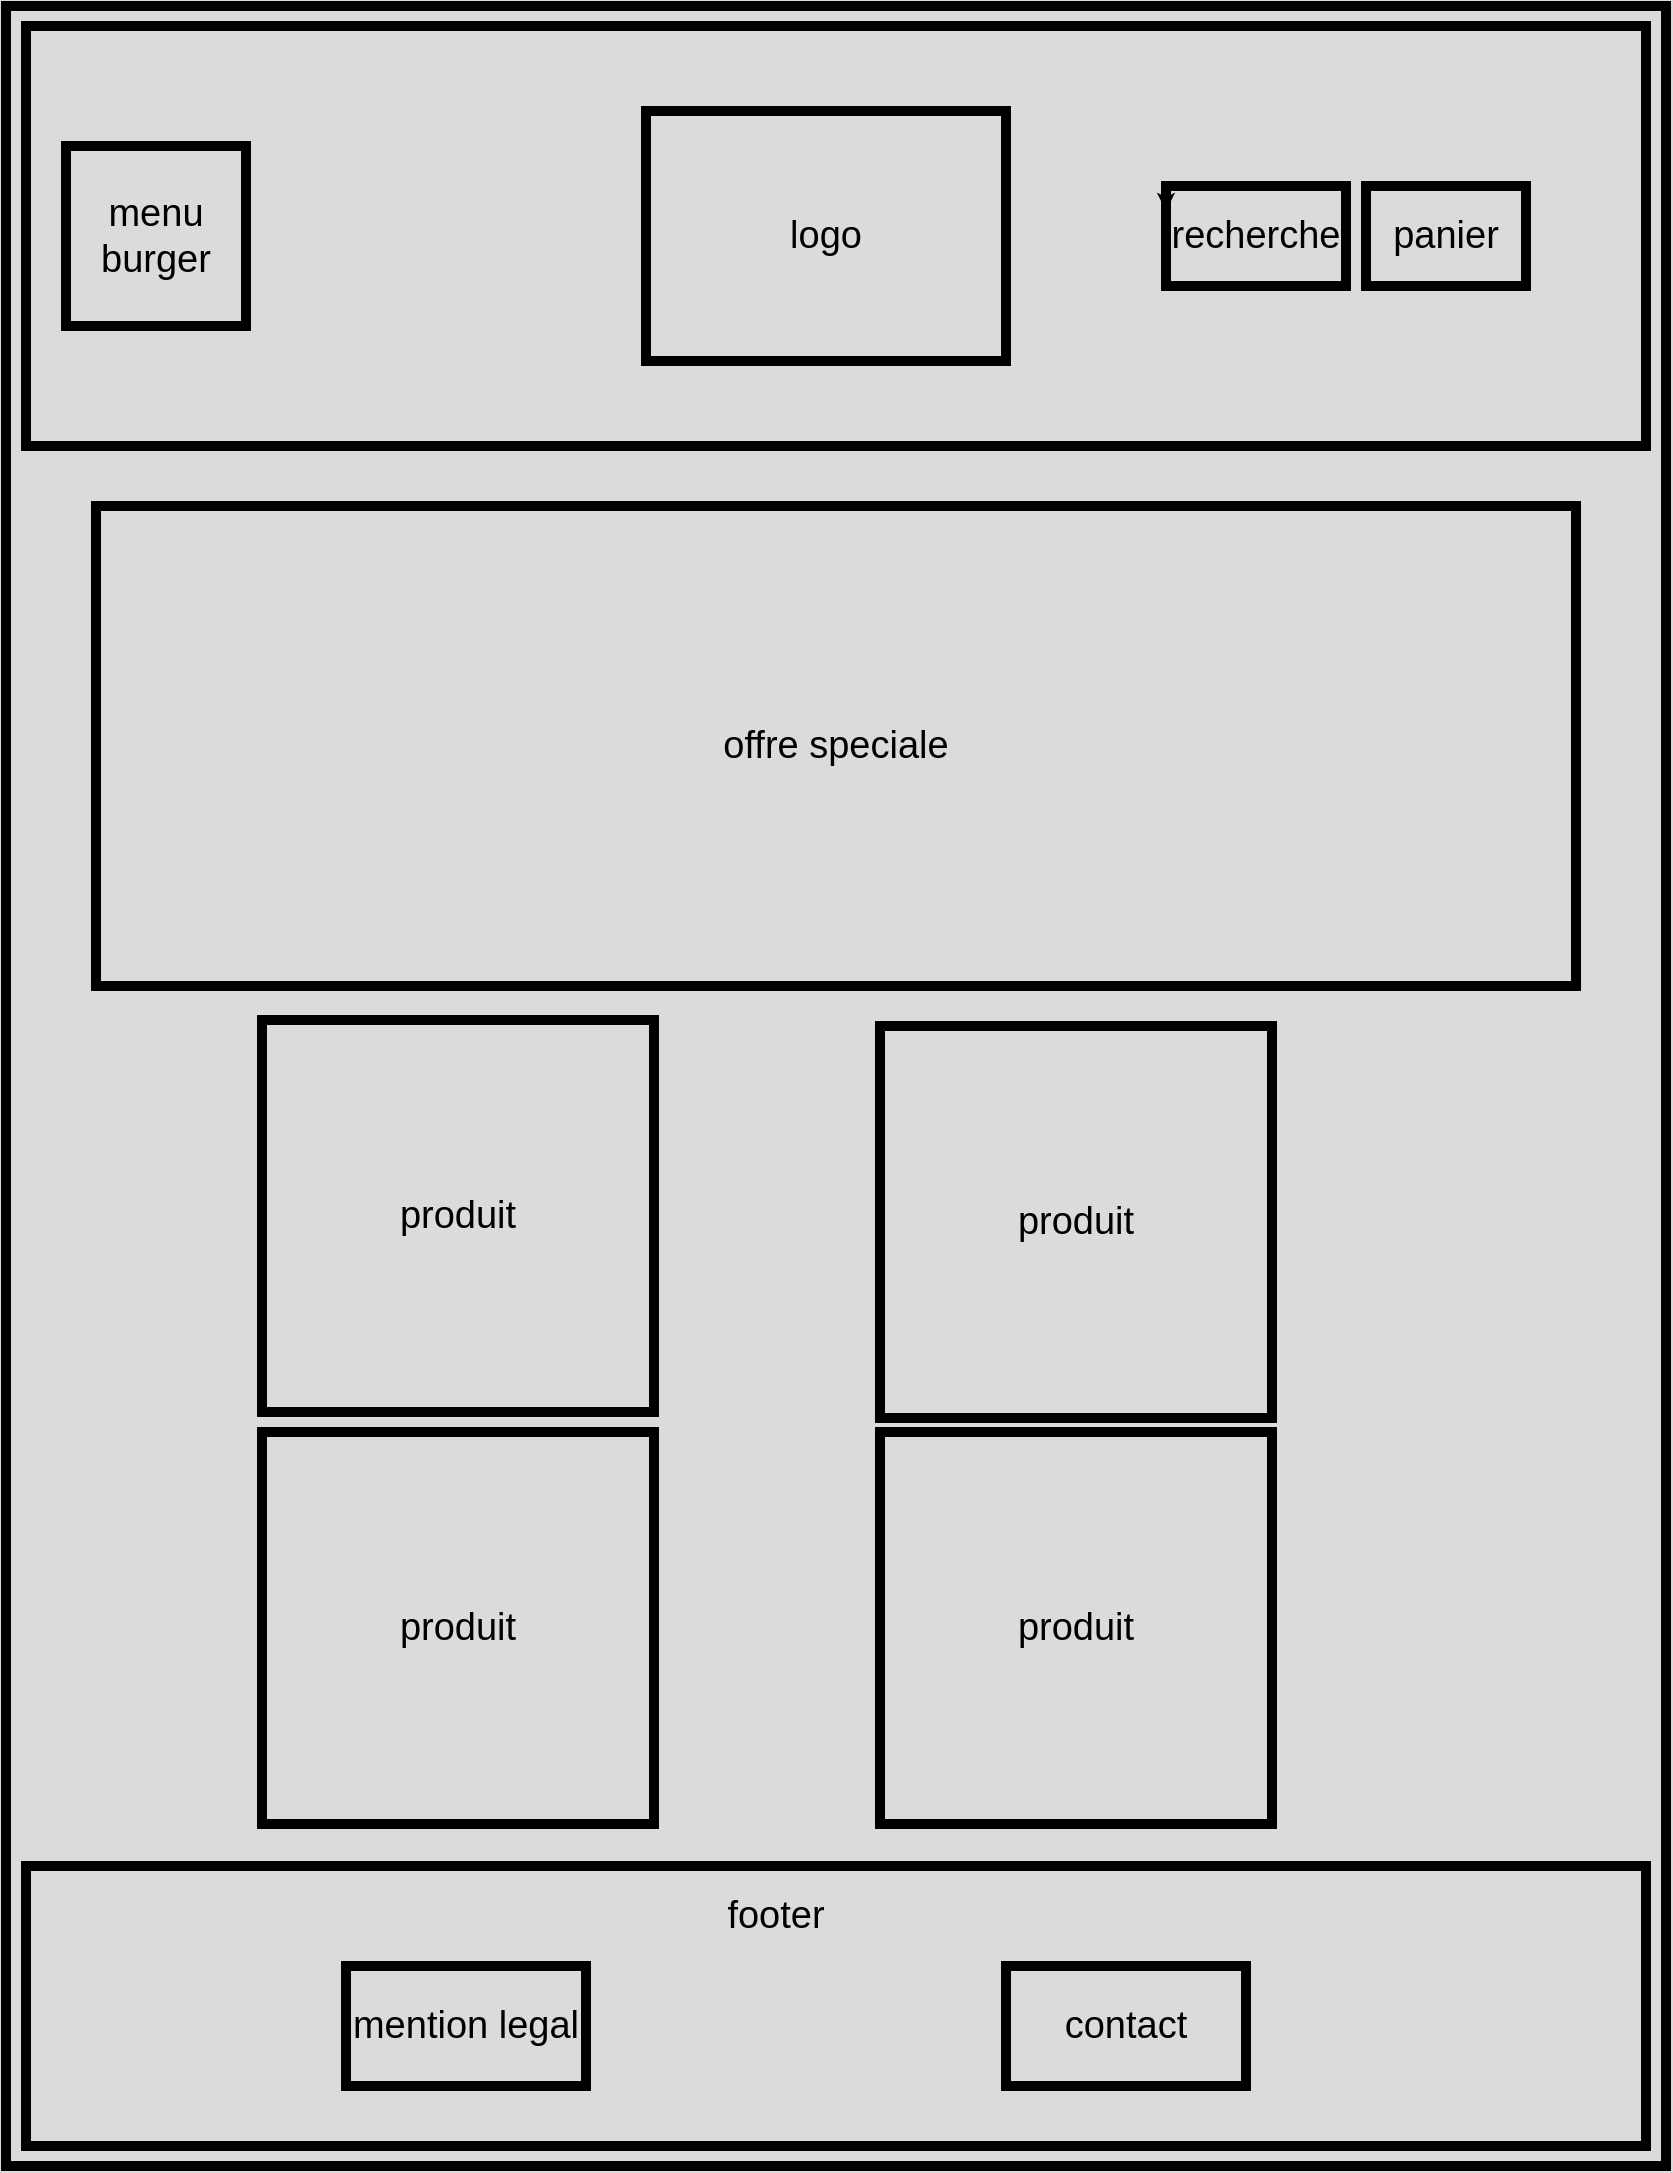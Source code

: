 <mxfile>
    <diagram id="2pp7u9uxocBYb-0FAnhP" name="Page-1">
        <mxGraphModel dx="1114" dy="1008" grid="0" gridSize="10" guides="1" tooltips="1" connect="1" arrows="1" fold="1" page="1" pageScale="1" pageWidth="850" pageHeight="1100" background="#DBDBDB" math="0" shadow="0">
            <root>
                <mxCell id="0"/>
                <mxCell id="1" parent="0"/>
                <mxCell id="3" value="" style="rounded=0;whiteSpace=wrap;html=1;strokeColor=#000000;strokeWidth=5;fillColor=none;" vertex="1" parent="1">
                    <mxGeometry x="10" y="10" width="830" height="1080" as="geometry"/>
                </mxCell>
                <mxCell id="4" value="" style="rounded=0;whiteSpace=wrap;html=1;strokeColor=#000000;strokeWidth=5;fillColor=none;" vertex="1" parent="1">
                    <mxGeometry x="20" y="20" width="810" height="210" as="geometry"/>
                </mxCell>
                <mxCell id="5" value="&lt;font color=&quot;#000000&quot; style=&quot;font-size: 19px;&quot;&gt;menu burger&lt;/font&gt;" style="whiteSpace=wrap;html=1;aspect=fixed;strokeColor=#000000;strokeWidth=5;fillColor=none;" vertex="1" parent="1">
                    <mxGeometry x="40" y="80" width="90" height="90" as="geometry"/>
                </mxCell>
                <mxCell id="6" value="logo" style="rounded=0;whiteSpace=wrap;html=1;strokeColor=#000000;strokeWidth=5;fontSize=19;fontColor=#000000;fillColor=none;" vertex="1" parent="1">
                    <mxGeometry x="330" y="62.5" width="180" height="125" as="geometry"/>
                </mxCell>
                <mxCell id="8" value="panier" style="rounded=0;whiteSpace=wrap;html=1;strokeColor=#000000;strokeWidth=5;fontSize=19;fontColor=#000000;fillColor=none;" vertex="1" parent="1">
                    <mxGeometry x="690" y="100" width="80" height="50" as="geometry"/>
                </mxCell>
                <mxCell id="9" value="recherche" style="rounded=0;whiteSpace=wrap;html=1;strokeColor=#000000;strokeWidth=5;fontSize=19;fontColor=#000000;fillColor=none;" vertex="1" parent="1">
                    <mxGeometry x="590" y="100" width="90" height="50" as="geometry"/>
                </mxCell>
                <mxCell id="10" style="edgeStyle=none;html=1;exitX=0;exitY=0;exitDx=0;exitDy=0;entryX=0;entryY=0.25;entryDx=0;entryDy=0;fontSize=19;fontColor=#000000;" edge="1" parent="1" source="9" target="9">
                    <mxGeometry relative="1" as="geometry"/>
                </mxCell>
                <mxCell id="11" value="offre speciale" style="rounded=0;whiteSpace=wrap;html=1;strokeColor=#000000;strokeWidth=5;fontSize=19;fontColor=#000000;fillColor=none;" vertex="1" parent="1">
                    <mxGeometry x="55" y="260" width="740" height="240" as="geometry"/>
                </mxCell>
                <mxCell id="12" value="produit" style="whiteSpace=wrap;html=1;aspect=fixed;strokeColor=#000000;strokeWidth=5;fontSize=19;fontColor=#000000;fillColor=none;" vertex="1" parent="1">
                    <mxGeometry x="447" y="520" width="196" height="196" as="geometry"/>
                </mxCell>
                <mxCell id="13" value="produit" style="whiteSpace=wrap;html=1;aspect=fixed;strokeColor=#000000;strokeWidth=5;fontSize=19;fontColor=#000000;fillColor=none;" vertex="1" parent="1">
                    <mxGeometry x="138" y="517" width="196" height="196" as="geometry"/>
                </mxCell>
                <mxCell id="15" value="produit" style="whiteSpace=wrap;html=1;aspect=fixed;strokeColor=#000000;strokeWidth=5;fontSize=19;fontColor=#000000;fillColor=none;" vertex="1" parent="1">
                    <mxGeometry x="138" y="723" width="196" height="196" as="geometry"/>
                </mxCell>
                <mxCell id="16" value="produit" style="whiteSpace=wrap;html=1;aspect=fixed;strokeColor=#000000;strokeWidth=5;fontSize=19;fontColor=#000000;fillColor=none;" vertex="1" parent="1">
                    <mxGeometry x="447" y="723" width="196" height="196" as="geometry"/>
                </mxCell>
                <mxCell id="17" value="" style="rounded=0;whiteSpace=wrap;html=1;strokeColor=#000000;strokeWidth=5;fontSize=19;fontColor=#000000;fillColor=none;" vertex="1" parent="1">
                    <mxGeometry x="20" y="940" width="810" height="140" as="geometry"/>
                </mxCell>
                <mxCell id="18" value="footer" style="text;html=1;strokeColor=none;fillColor=none;align=center;verticalAlign=middle;whiteSpace=wrap;rounded=0;strokeWidth=5;fontSize=19;fontColor=#000000;" vertex="1" parent="1">
                    <mxGeometry x="365" y="950" width="60" height="30" as="geometry"/>
                </mxCell>
                <mxCell id="19" value="contact" style="rounded=0;whiteSpace=wrap;html=1;strokeColor=#000000;strokeWidth=5;fontSize=19;fontColor=#000000;fillColor=none;" vertex="1" parent="1">
                    <mxGeometry x="510" y="990" width="120" height="60" as="geometry"/>
                </mxCell>
                <mxCell id="20" value="mention legal" style="rounded=0;whiteSpace=wrap;html=1;strokeColor=#000000;strokeWidth=5;fontSize=19;fontColor=#000000;fillColor=none;" vertex="1" parent="1">
                    <mxGeometry x="180" y="990" width="120" height="60" as="geometry"/>
                </mxCell>
            </root>
        </mxGraphModel>
    </diagram>
</mxfile>